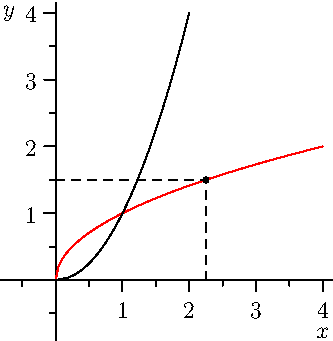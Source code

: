 import graph;
size(6cm,6cm);

real x(real t) { return t; }
real y(real t) { return sqrt(t); }
void showpoint(real f(real x), real a) {
  draw((a,0) -- (a,f(a)) -- (0,f(a)),dashed);
}
void showpoint(real x(real t), real y(real t), real t) {
  draw((x(t),0)--(x(t),y(t))--(0,y(t)),dashed);
  dot((x(t),y(t)));
}

path p = graph(x,y,0,4);
draw(p,red);
showpoint(x,y,2.25);
path p = graph(y,x,0,4);
draw(p);

xaxis("$x$",RightTicks(NoZero));
yaxis("$y$",LeftTicks(NoZero));
